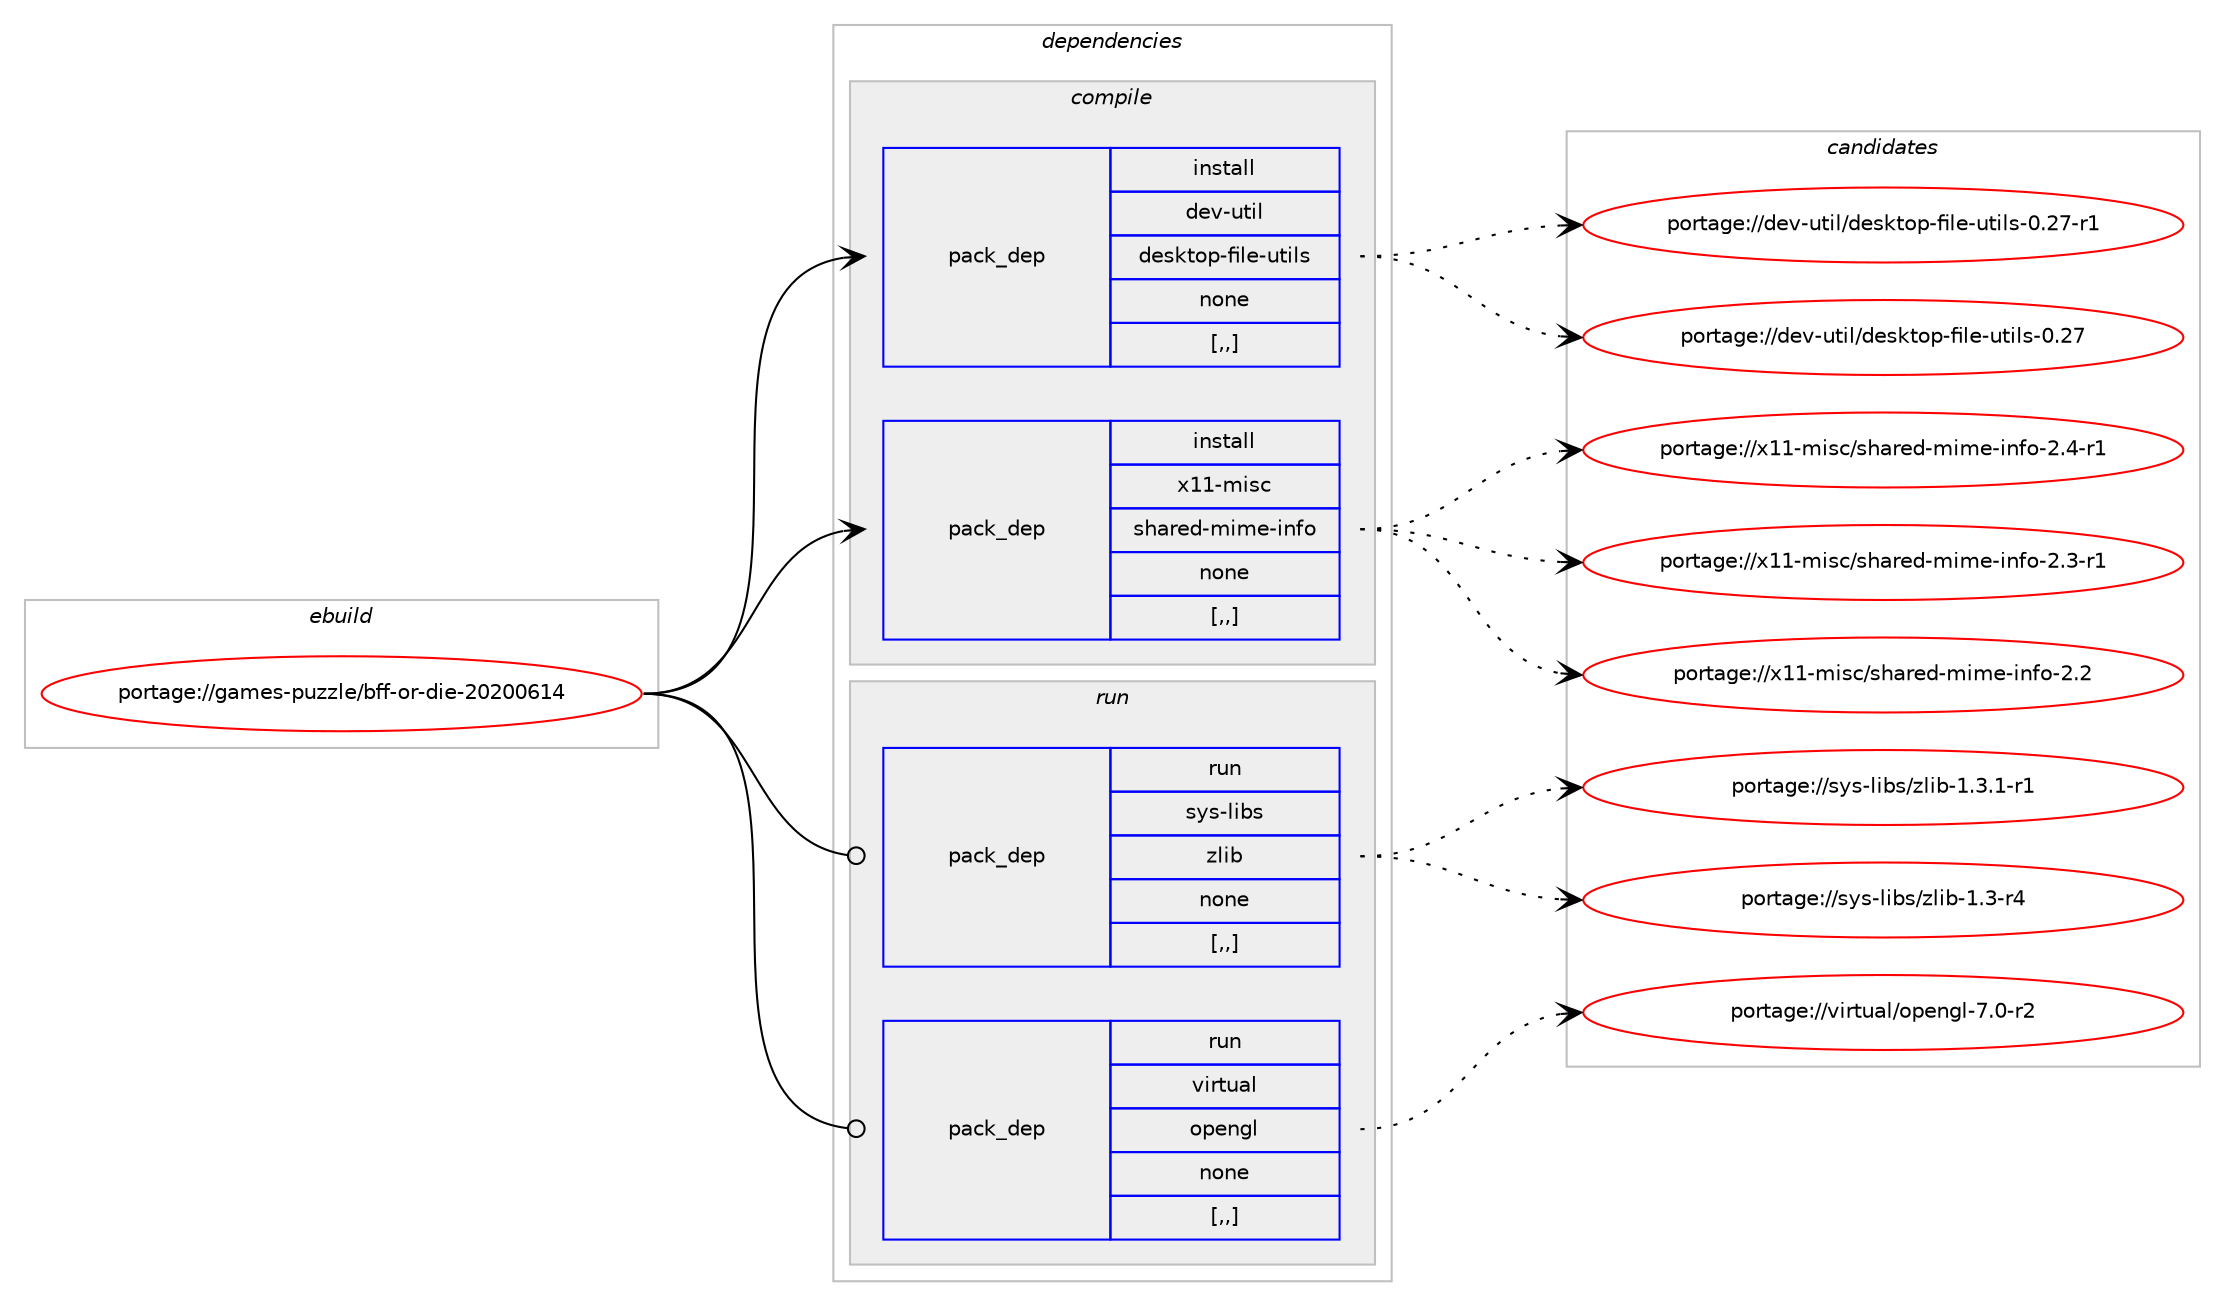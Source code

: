 digraph prolog {

# *************
# Graph options
# *************

newrank=true;
concentrate=true;
compound=true;
graph [rankdir=LR,fontname=Helvetica,fontsize=10,ranksep=1.5];#, ranksep=2.5, nodesep=0.2];
edge  [arrowhead=vee];
node  [fontname=Helvetica,fontsize=10];

# **********
# The ebuild
# **********

subgraph cluster_leftcol {
color=gray;
label=<<i>ebuild</i>>;
id [label="portage://games-puzzle/bff-or-die-20200614", color=red, width=4, href="../games-puzzle/bff-or-die-20200614.svg"];
}

# ****************
# The dependencies
# ****************

subgraph cluster_midcol {
color=gray;
label=<<i>dependencies</i>>;
subgraph cluster_compile {
fillcolor="#eeeeee";
style=filled;
label=<<i>compile</i>>;
subgraph pack165855 {
dependency231916 [label=<<TABLE BORDER="0" CELLBORDER="1" CELLSPACING="0" CELLPADDING="4" WIDTH="220"><TR><TD ROWSPAN="6" CELLPADDING="30">pack_dep</TD></TR><TR><TD WIDTH="110">install</TD></TR><TR><TD>dev-util</TD></TR><TR><TD>desktop-file-utils</TD></TR><TR><TD>none</TD></TR><TR><TD>[,,]</TD></TR></TABLE>>, shape=none, color=blue];
}
id:e -> dependency231916:w [weight=20,style="solid",arrowhead="vee"];
subgraph pack165856 {
dependency231917 [label=<<TABLE BORDER="0" CELLBORDER="1" CELLSPACING="0" CELLPADDING="4" WIDTH="220"><TR><TD ROWSPAN="6" CELLPADDING="30">pack_dep</TD></TR><TR><TD WIDTH="110">install</TD></TR><TR><TD>x11-misc</TD></TR><TR><TD>shared-mime-info</TD></TR><TR><TD>none</TD></TR><TR><TD>[,,]</TD></TR></TABLE>>, shape=none, color=blue];
}
id:e -> dependency231917:w [weight=20,style="solid",arrowhead="vee"];
}
subgraph cluster_compileandrun {
fillcolor="#eeeeee";
style=filled;
label=<<i>compile and run</i>>;
}
subgraph cluster_run {
fillcolor="#eeeeee";
style=filled;
label=<<i>run</i>>;
subgraph pack165857 {
dependency231918 [label=<<TABLE BORDER="0" CELLBORDER="1" CELLSPACING="0" CELLPADDING="4" WIDTH="220"><TR><TD ROWSPAN="6" CELLPADDING="30">pack_dep</TD></TR><TR><TD WIDTH="110">run</TD></TR><TR><TD>sys-libs</TD></TR><TR><TD>zlib</TD></TR><TR><TD>none</TD></TR><TR><TD>[,,]</TD></TR></TABLE>>, shape=none, color=blue];
}
id:e -> dependency231918:w [weight=20,style="solid",arrowhead="odot"];
subgraph pack165858 {
dependency231919 [label=<<TABLE BORDER="0" CELLBORDER="1" CELLSPACING="0" CELLPADDING="4" WIDTH="220"><TR><TD ROWSPAN="6" CELLPADDING="30">pack_dep</TD></TR><TR><TD WIDTH="110">run</TD></TR><TR><TD>virtual</TD></TR><TR><TD>opengl</TD></TR><TR><TD>none</TD></TR><TR><TD>[,,]</TD></TR></TABLE>>, shape=none, color=blue];
}
id:e -> dependency231919:w [weight=20,style="solid",arrowhead="odot"];
}
}

# **************
# The candidates
# **************

subgraph cluster_choices {
rank=same;
color=gray;
label=<<i>candidates</i>>;

subgraph choice165855 {
color=black;
nodesep=1;
choice1001011184511711610510847100101115107116111112451021051081014511711610510811545484650554511449 [label="portage://dev-util/desktop-file-utils-0.27-r1", color=red, width=4,href="../dev-util/desktop-file-utils-0.27-r1.svg"];
choice100101118451171161051084710010111510711611111245102105108101451171161051081154548465055 [label="portage://dev-util/desktop-file-utils-0.27", color=red, width=4,href="../dev-util/desktop-file-utils-0.27.svg"];
dependency231916:e -> choice1001011184511711610510847100101115107116111112451021051081014511711610510811545484650554511449:w [style=dotted,weight="100"];
dependency231916:e -> choice100101118451171161051084710010111510711611111245102105108101451171161051081154548465055:w [style=dotted,weight="100"];
}
subgraph choice165856 {
color=black;
nodesep=1;
choice1204949451091051159947115104971141011004510910510910145105110102111455046524511449 [label="portage://x11-misc/shared-mime-info-2.4-r1", color=red, width=4,href="../x11-misc/shared-mime-info-2.4-r1.svg"];
choice1204949451091051159947115104971141011004510910510910145105110102111455046514511449 [label="portage://x11-misc/shared-mime-info-2.3-r1", color=red, width=4,href="../x11-misc/shared-mime-info-2.3-r1.svg"];
choice120494945109105115994711510497114101100451091051091014510511010211145504650 [label="portage://x11-misc/shared-mime-info-2.2", color=red, width=4,href="../x11-misc/shared-mime-info-2.2.svg"];
dependency231917:e -> choice1204949451091051159947115104971141011004510910510910145105110102111455046524511449:w [style=dotted,weight="100"];
dependency231917:e -> choice1204949451091051159947115104971141011004510910510910145105110102111455046514511449:w [style=dotted,weight="100"];
dependency231917:e -> choice120494945109105115994711510497114101100451091051091014510511010211145504650:w [style=dotted,weight="100"];
}
subgraph choice165857 {
color=black;
nodesep=1;
choice115121115451081059811547122108105984549465146494511449 [label="portage://sys-libs/zlib-1.3.1-r1", color=red, width=4,href="../sys-libs/zlib-1.3.1-r1.svg"];
choice11512111545108105981154712210810598454946514511452 [label="portage://sys-libs/zlib-1.3-r4", color=red, width=4,href="../sys-libs/zlib-1.3-r4.svg"];
dependency231918:e -> choice115121115451081059811547122108105984549465146494511449:w [style=dotted,weight="100"];
dependency231918:e -> choice11512111545108105981154712210810598454946514511452:w [style=dotted,weight="100"];
}
subgraph choice165858 {
color=black;
nodesep=1;
choice1181051141161179710847111112101110103108455546484511450 [label="portage://virtual/opengl-7.0-r2", color=red, width=4,href="../virtual/opengl-7.0-r2.svg"];
dependency231919:e -> choice1181051141161179710847111112101110103108455546484511450:w [style=dotted,weight="100"];
}
}

}
